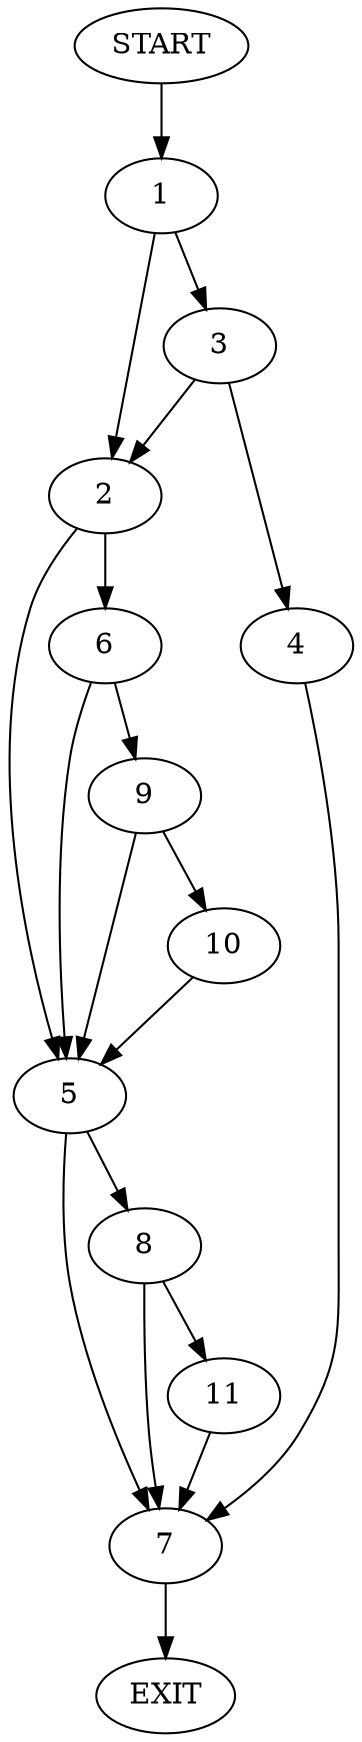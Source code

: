 digraph {
0 [label="START"]
12 [label="EXIT"]
0 -> 1
1 -> 2
1 -> 3
3 -> 4
3 -> 2
2 -> 5
2 -> 6
4 -> 7
7 -> 12
5 -> 8
5 -> 7
6 -> 9
6 -> 5
9 -> 5
9 -> 10
10 -> 5
8 -> 11
8 -> 7
11 -> 7
}
